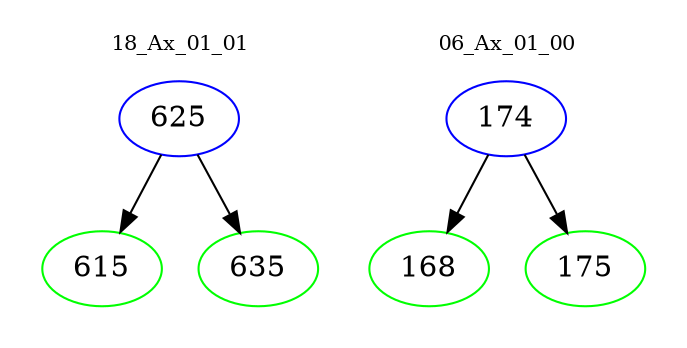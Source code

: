 digraph{
subgraph cluster_0 {
color = white
label = "18_Ax_01_01";
fontsize=10;
T0_625 [label="625", color="blue"]
T0_625 -> T0_615 [color="black"]
T0_615 [label="615", color="green"]
T0_625 -> T0_635 [color="black"]
T0_635 [label="635", color="green"]
}
subgraph cluster_1 {
color = white
label = "06_Ax_01_00";
fontsize=10;
T1_174 [label="174", color="blue"]
T1_174 -> T1_168 [color="black"]
T1_168 [label="168", color="green"]
T1_174 -> T1_175 [color="black"]
T1_175 [label="175", color="green"]
}
}
